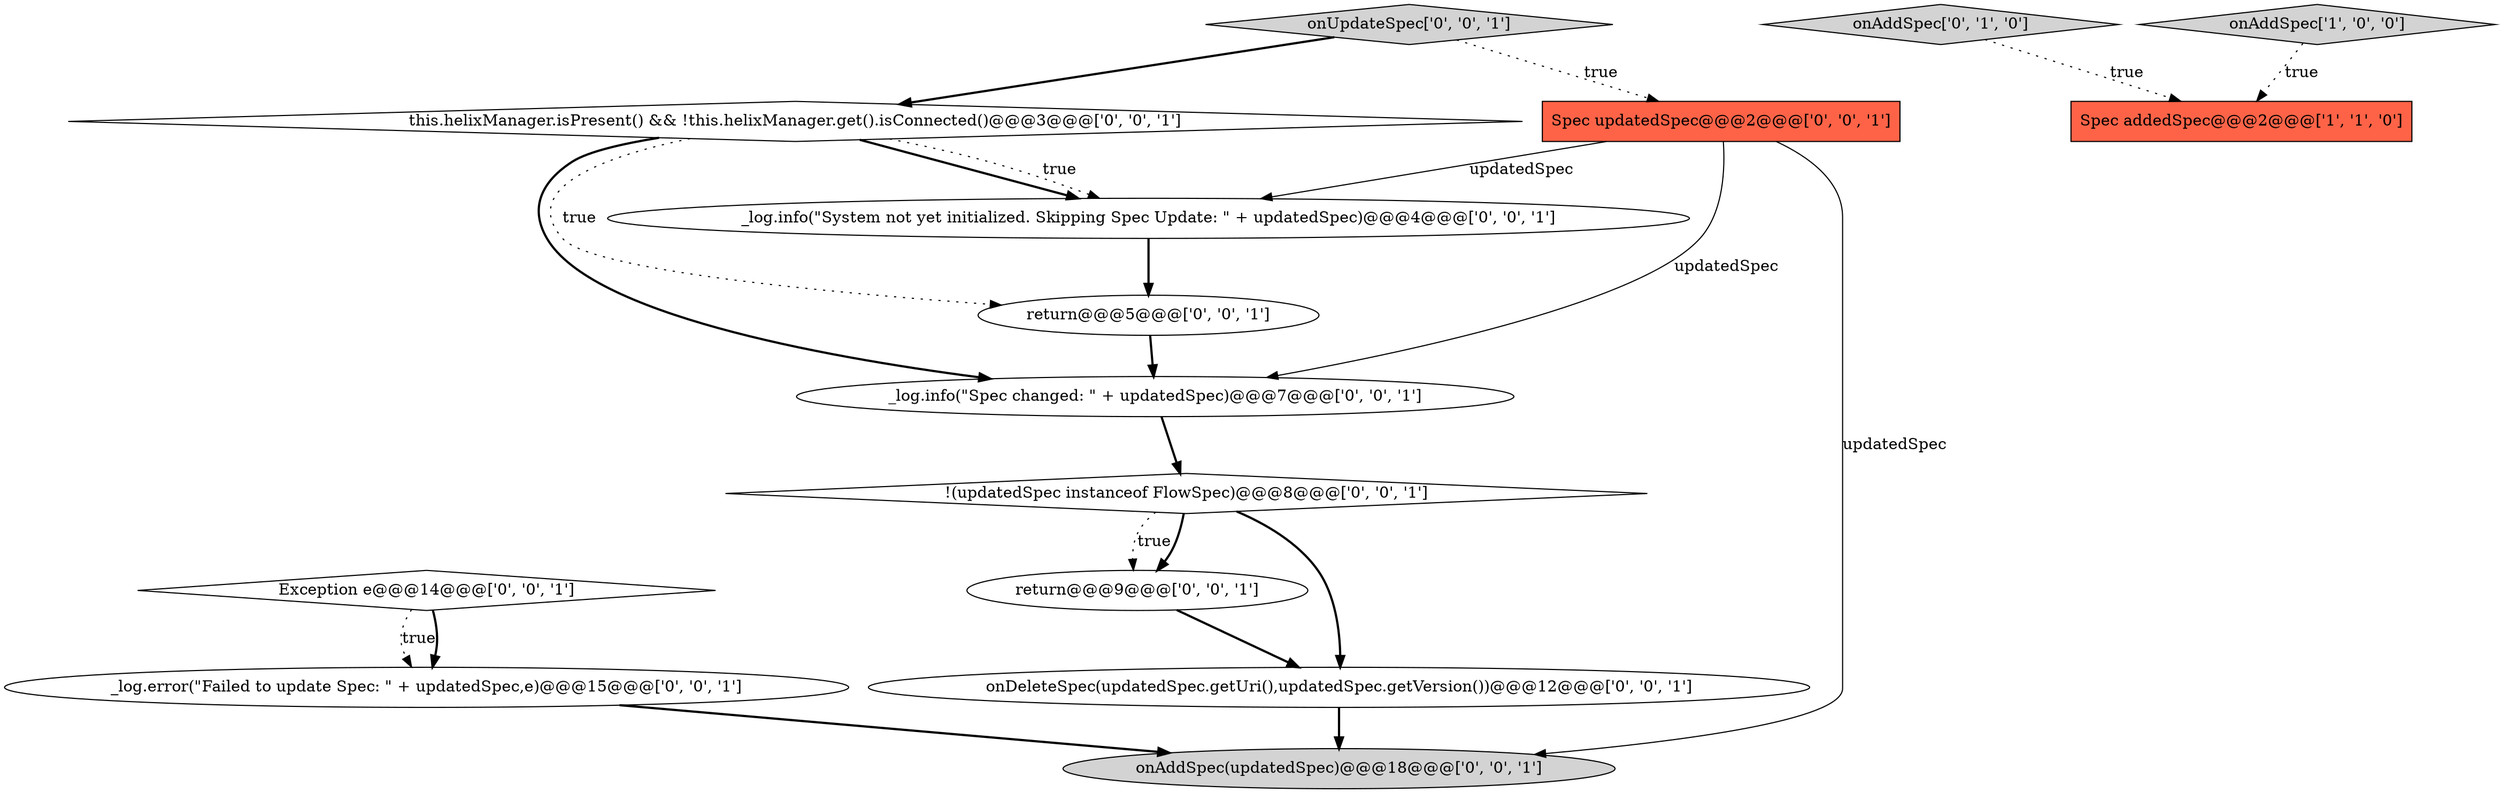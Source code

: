 digraph {
4 [style = filled, label = "this.helixManager.isPresent() && !this.helixManager.get().isConnected()@@@3@@@['0', '0', '1']", fillcolor = white, shape = diamond image = "AAA0AAABBB3BBB"];
10 [style = filled, label = "_log.error(\"Failed to update Spec: \" + updatedSpec,e)@@@15@@@['0', '0', '1']", fillcolor = white, shape = ellipse image = "AAA0AAABBB3BBB"];
5 [style = filled, label = "_log.info(\"Spec changed: \" + updatedSpec)@@@7@@@['0', '0', '1']", fillcolor = white, shape = ellipse image = "AAA0AAABBB3BBB"];
3 [style = filled, label = "onUpdateSpec['0', '0', '1']", fillcolor = lightgray, shape = diamond image = "AAA0AAABBB3BBB"];
6 [style = filled, label = "return@@@5@@@['0', '0', '1']", fillcolor = white, shape = ellipse image = "AAA0AAABBB3BBB"];
8 [style = filled, label = "Exception e@@@14@@@['0', '0', '1']", fillcolor = white, shape = diamond image = "AAA0AAABBB3BBB"];
2 [style = filled, label = "onAddSpec['0', '1', '0']", fillcolor = lightgray, shape = diamond image = "AAA0AAABBB2BBB"];
7 [style = filled, label = "!(updatedSpec instanceof FlowSpec)@@@8@@@['0', '0', '1']", fillcolor = white, shape = diamond image = "AAA0AAABBB3BBB"];
13 [style = filled, label = "return@@@9@@@['0', '0', '1']", fillcolor = white, shape = ellipse image = "AAA0AAABBB3BBB"];
9 [style = filled, label = "onAddSpec(updatedSpec)@@@18@@@['0', '0', '1']", fillcolor = lightgray, shape = ellipse image = "AAA0AAABBB3BBB"];
1 [style = filled, label = "onAddSpec['1', '0', '0']", fillcolor = lightgray, shape = diamond image = "AAA0AAABBB1BBB"];
12 [style = filled, label = "Spec updatedSpec@@@2@@@['0', '0', '1']", fillcolor = tomato, shape = box image = "AAA0AAABBB3BBB"];
0 [style = filled, label = "Spec addedSpec@@@2@@@['1', '1', '0']", fillcolor = tomato, shape = box image = "AAA0AAABBB1BBB"];
11 [style = filled, label = "_log.info(\"System not yet initialized. Skipping Spec Update: \" + updatedSpec)@@@4@@@['0', '0', '1']", fillcolor = white, shape = ellipse image = "AAA0AAABBB3BBB"];
14 [style = filled, label = "onDeleteSpec(updatedSpec.getUri(),updatedSpec.getVersion())@@@12@@@['0', '0', '1']", fillcolor = white, shape = ellipse image = "AAA0AAABBB3BBB"];
8->10 [style = dotted, label="true"];
3->12 [style = dotted, label="true"];
12->11 [style = solid, label="updatedSpec"];
1->0 [style = dotted, label="true"];
10->9 [style = bold, label=""];
4->11 [style = bold, label=""];
4->5 [style = bold, label=""];
4->11 [style = dotted, label="true"];
7->13 [style = dotted, label="true"];
14->9 [style = bold, label=""];
11->6 [style = bold, label=""];
7->14 [style = bold, label=""];
7->13 [style = bold, label=""];
12->9 [style = solid, label="updatedSpec"];
12->5 [style = solid, label="updatedSpec"];
6->5 [style = bold, label=""];
2->0 [style = dotted, label="true"];
13->14 [style = bold, label=""];
4->6 [style = dotted, label="true"];
8->10 [style = bold, label=""];
5->7 [style = bold, label=""];
3->4 [style = bold, label=""];
}
